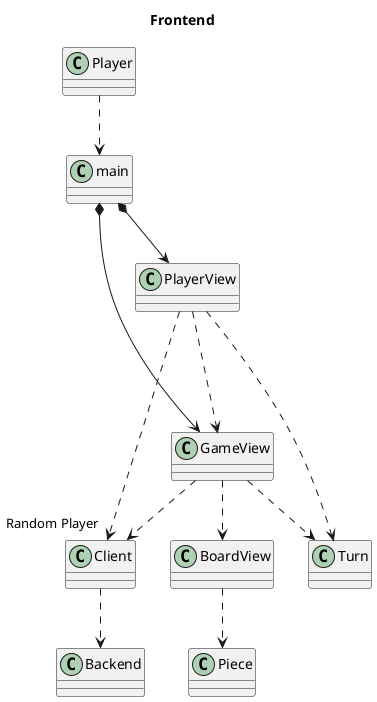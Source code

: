 '''plantuml
@startuml Chess
title Frontend
top to bottom direction

Player .down.> main

main *-down-> GameView
main *-down-> PlayerView

PlayerView .down.> "Random Player" Client
PlayerView .-down-> GameView
PlayerView .down.> Turn

GameView .down.> BoardView
GameView .down.> Turn
GameView .down.> Client
Client .down.> Backend
BoardView .down.> Piece

@enduml
'''

